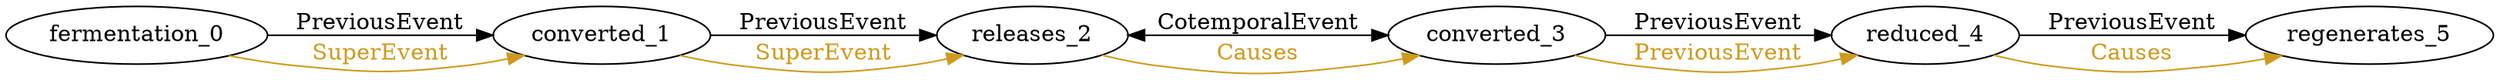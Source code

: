digraph finite_state_machine { 
	rankdir=LR;
	size="50,50";
node0 [label = "fermentation_0"]
node1 [label = "converted_1"]
node2 [label = "releases_2"]
node3 [label = "converted_3"]
node4 [label = "reduced_4"]
node5 [label = "regenerates_5"]
node0 -> node1 [ label = "PreviousEvent" fontcolor="black"  color = "Black"];
node0 -> node1 [ label = "SuperEvent" fontcolor="goldenrod3"  color = "goldenrod3"];
node1 -> node2 [ label = "PreviousEvent" fontcolor="black"  color = "Black"];
node1 -> node2 [ label = "SuperEvent" fontcolor="goldenrod3"  color = "goldenrod3"];
node2 -> node3 [ label = "CotemporalEvent" fontcolor="black" dir = "both" color = "Black"];
node2 -> node3 [ label = "Causes" fontcolor="goldenrod3"  color = "goldenrod3"];
node3 -> node4 [ label = "PreviousEvent" fontcolor="black"  color = "Black"];
node3 -> node4 [ label = "PreviousEvent" fontcolor="goldenrod3"  color = "goldenrod3"];
node4 -> node5 [ label = "PreviousEvent" fontcolor="black"  color = "Black"];
node4 -> node5 [ label = "Causes" fontcolor="goldenrod3"  color = "goldenrod3"];
}